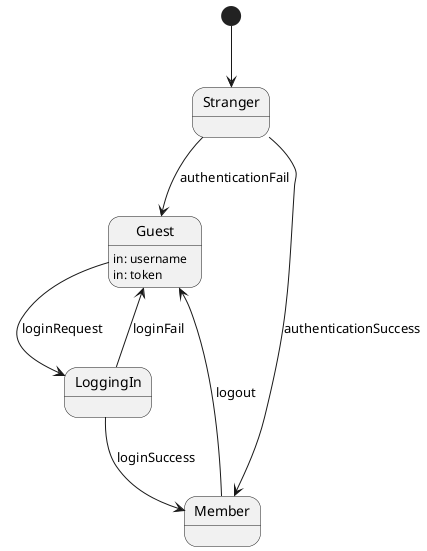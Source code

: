 @startuml
[*] --> Stranger
Stranger --> Guest : authenticationFail
Stranger --> Member : authenticationSuccess

Guest --> LoggingIn : loginRequest
Guest : in: username
Guest : in: token

Member --> Guest : logout

LoggingIn --> Guest : loginFail
LoggingIn --> Member : loginSuccess
@enduml